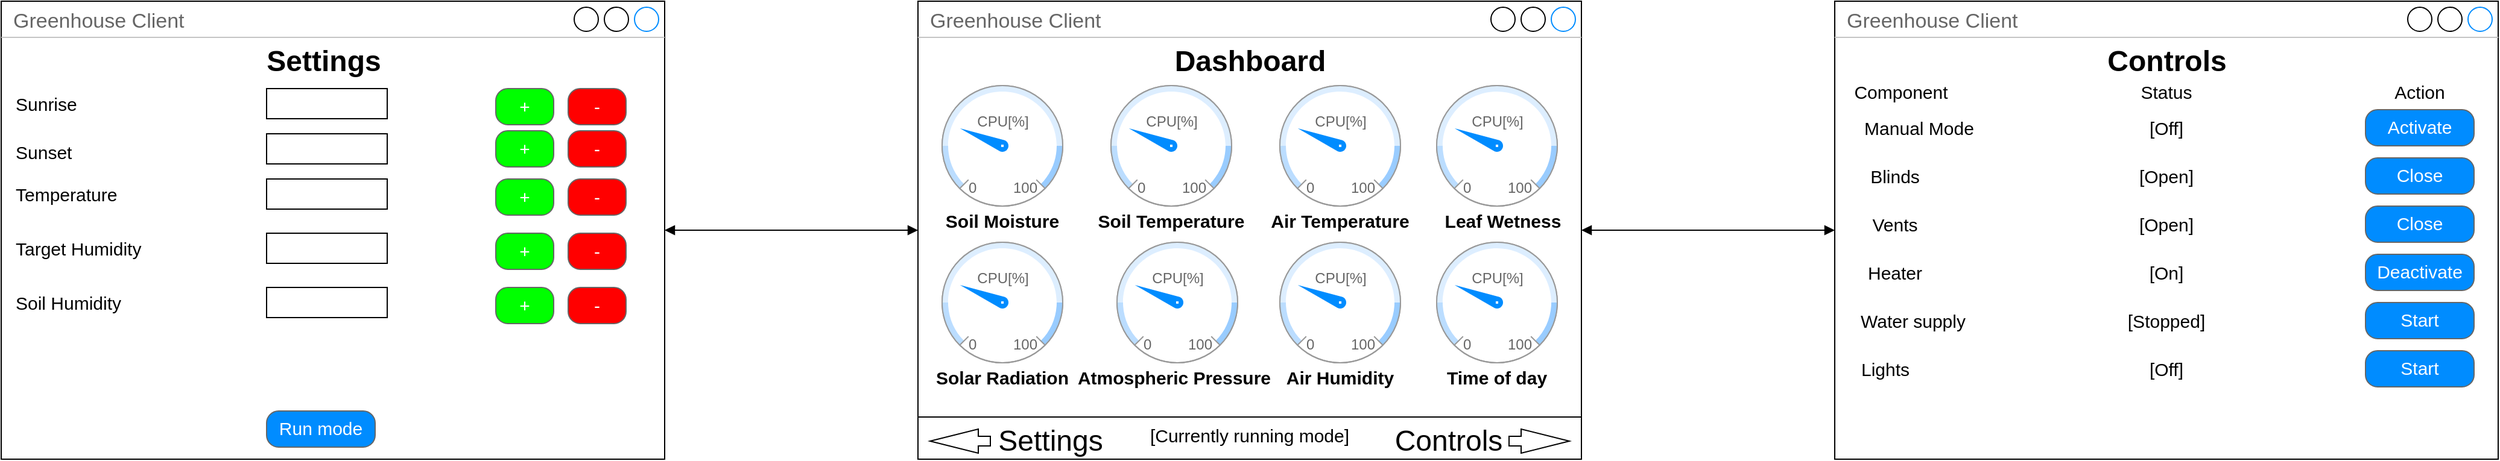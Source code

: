 <mxfile version="20.6.2" type="device"><diagram id="J1h0BPvIfsR-fgJ9nh50" name="Seite-1"><mxGraphModel dx="2249" dy="834" grid="1" gridSize="10" guides="1" tooltips="1" connect="1" arrows="1" fold="1" page="1" pageScale="1" pageWidth="827" pageHeight="1169" math="0" shadow="0"><root><mxCell id="0"/><mxCell id="1" parent="0"/><mxCell id="7LWMLKILFcbEr5QtE88V-1" value="Greenhouse Client" style="strokeWidth=1;shadow=0;dashed=0;align=center;html=1;shape=mxgraph.mockup.containers.window;align=left;verticalAlign=top;spacingLeft=8;strokeColor2=#008cff;strokeColor3=#c4c4c4;fontColor=#666666;mainText=;fontSize=17;labelBackgroundColor=none;sketch=0;" parent="1" vertex="1"><mxGeometry x="70" y="394" width="550" height="380" as="geometry"/></mxCell><mxCell id="7LWMLKILFcbEr5QtE88V-2" value="" style="verticalLabelPosition=bottom;shadow=0;dashed=0;align=center;html=1;verticalAlign=top;strokeWidth=1;shape=mxgraph.mockup.graphics.gauge;fillColor=#ffffff;strokeColor=#999999;gaugePos=25;scaleColors=#bbddff,#ddeeff,#99ccff;gaugeLabels=,,;needleColor=#008cff;sketch=0;" parent="1" vertex="1"><mxGeometry x="90" y="464" width="100" height="100" as="geometry"/></mxCell><mxCell id="7LWMLKILFcbEr5QtE88V-3" value="CPU[%]" style="strokeWidth=1;shadow=0;dashed=0;align=center;html=1;shape=mxgraph.mockup.graphics.anchor;fontColor=#666666;sketch=0;" parent="7LWMLKILFcbEr5QtE88V-2" vertex="1"><mxGeometry x="25" y="20" width="50" height="20" as="geometry"/></mxCell><mxCell id="7LWMLKILFcbEr5QtE88V-4" value="0" style="strokeWidth=1;shadow=0;dashed=0;align=center;html=1;shape=mxgraph.mockup.graphics.anchor;align=left;fontColor=#666666;sketch=0;" parent="7LWMLKILFcbEr5QtE88V-2" vertex="1"><mxGeometry x="20" y="75" width="50" height="20" as="geometry"/></mxCell><mxCell id="7LWMLKILFcbEr5QtE88V-5" value="100" style="strokeWidth=1;shadow=0;dashed=0;align=center;html=1;shape=mxgraph.mockup.graphics.anchor;align=right;fontColor=#666666;sketch=0;" parent="7LWMLKILFcbEr5QtE88V-2" vertex="1"><mxGeometry x="30" y="75" width="50" height="20" as="geometry"/></mxCell><mxCell id="7LWMLKILFcbEr5QtE88V-7" value="" style="html=1;shadow=0;dashed=0;align=center;verticalAlign=middle;shape=mxgraph.arrows2.arrow;dy=0.6;dx=40;notch=0;sketch=0;fontSize=24;" parent="1" vertex="1"><mxGeometry x="560" y="749" width="50" height="20" as="geometry"/></mxCell><mxCell id="7LWMLKILFcbEr5QtE88V-9" value="" style="html=1;shadow=0;dashed=0;align=center;verticalAlign=middle;shape=mxgraph.arrows2.arrow;dy=0.6;dx=40;flipH=1;notch=0;sketch=0;fontSize=24;" parent="1" vertex="1"><mxGeometry x="80" y="749" width="50" height="20" as="geometry"/></mxCell><mxCell id="7LWMLKILFcbEr5QtE88V-10" value="Controls" style="text;html=1;strokeColor=none;fillColor=none;align=center;verticalAlign=middle;whiteSpace=wrap;rounded=0;shadow=0;sketch=0;fontSize=24;" parent="1" vertex="1"><mxGeometry x="480" y="744" width="60" height="30" as="geometry"/></mxCell><mxCell id="7LWMLKILFcbEr5QtE88V-11" value="Settings" style="text;html=1;strokeColor=none;fillColor=none;align=center;verticalAlign=middle;whiteSpace=wrap;rounded=0;shadow=0;sketch=0;fontSize=24;" parent="1" vertex="1"><mxGeometry x="140" y="744" width="80" height="30" as="geometry"/></mxCell><mxCell id="7LWMLKILFcbEr5QtE88V-12" value="" style="verticalLabelPosition=bottom;shadow=0;dashed=0;align=center;html=1;verticalAlign=top;strokeWidth=1;shape=mxgraph.mockup.graphics.gauge;fillColor=#ffffff;strokeColor=#999999;gaugePos=25;scaleColors=#bbddff,#ddeeff,#99ccff;gaugeLabels=,,;needleColor=#008cff;sketch=0;" parent="1" vertex="1"><mxGeometry x="230" y="464" width="100" height="100" as="geometry"/></mxCell><mxCell id="7LWMLKILFcbEr5QtE88V-13" value="CPU[%]" style="strokeWidth=1;shadow=0;dashed=0;align=center;html=1;shape=mxgraph.mockup.graphics.anchor;fontColor=#666666;sketch=0;" parent="7LWMLKILFcbEr5QtE88V-12" vertex="1"><mxGeometry x="25" y="20" width="50" height="20" as="geometry"/></mxCell><mxCell id="7LWMLKILFcbEr5QtE88V-14" value="0" style="strokeWidth=1;shadow=0;dashed=0;align=center;html=1;shape=mxgraph.mockup.graphics.anchor;align=left;fontColor=#666666;sketch=0;" parent="7LWMLKILFcbEr5QtE88V-12" vertex="1"><mxGeometry x="20" y="75" width="50" height="20" as="geometry"/></mxCell><mxCell id="7LWMLKILFcbEr5QtE88V-15" value="100" style="strokeWidth=1;shadow=0;dashed=0;align=center;html=1;shape=mxgraph.mockup.graphics.anchor;align=right;fontColor=#666666;sketch=0;" parent="7LWMLKILFcbEr5QtE88V-12" vertex="1"><mxGeometry x="30" y="75" width="50" height="20" as="geometry"/></mxCell><mxCell id="7LWMLKILFcbEr5QtE88V-20" value="Dashboard" style="text;strokeColor=none;fillColor=none;html=1;fontSize=24;fontStyle=1;verticalAlign=middle;align=center;shadow=0;sketch=0;" parent="1" vertex="1"><mxGeometry x="270" y="424" width="150" height="40" as="geometry"/></mxCell><mxCell id="7LWMLKILFcbEr5QtE88V-21" value="" style="verticalLabelPosition=bottom;shadow=0;dashed=0;align=center;html=1;verticalAlign=top;strokeWidth=1;shape=mxgraph.mockup.graphics.gauge;fillColor=#ffffff;strokeColor=#999999;gaugePos=25;scaleColors=#bbddff,#ddeeff,#99ccff;gaugeLabels=,,;needleColor=#008cff;sketch=0;" parent="1" vertex="1"><mxGeometry x="370" y="464" width="100" height="100" as="geometry"/></mxCell><mxCell id="7LWMLKILFcbEr5QtE88V-22" value="CPU[%]" style="strokeWidth=1;shadow=0;dashed=0;align=center;html=1;shape=mxgraph.mockup.graphics.anchor;fontColor=#666666;sketch=0;" parent="7LWMLKILFcbEr5QtE88V-21" vertex="1"><mxGeometry x="25" y="20" width="50" height="20" as="geometry"/></mxCell><mxCell id="7LWMLKILFcbEr5QtE88V-23" value="0" style="strokeWidth=1;shadow=0;dashed=0;align=center;html=1;shape=mxgraph.mockup.graphics.anchor;align=left;fontColor=#666666;sketch=0;" parent="7LWMLKILFcbEr5QtE88V-21" vertex="1"><mxGeometry x="20" y="75" width="50" height="20" as="geometry"/></mxCell><mxCell id="7LWMLKILFcbEr5QtE88V-24" value="100" style="strokeWidth=1;shadow=0;dashed=0;align=center;html=1;shape=mxgraph.mockup.graphics.anchor;align=right;fontColor=#666666;sketch=0;" parent="7LWMLKILFcbEr5QtE88V-21" vertex="1"><mxGeometry x="30" y="75" width="50" height="20" as="geometry"/></mxCell><mxCell id="7LWMLKILFcbEr5QtE88V-25" value="" style="verticalLabelPosition=bottom;shadow=0;dashed=0;align=center;html=1;verticalAlign=top;strokeWidth=1;shape=mxgraph.mockup.graphics.gauge;fillColor=#ffffff;strokeColor=#999999;gaugePos=25;scaleColors=#bbddff,#ddeeff,#99ccff;gaugeLabels=,,;needleColor=#008cff;sketch=0;" parent="1" vertex="1"><mxGeometry x="500" y="464" width="100" height="100" as="geometry"/></mxCell><mxCell id="7LWMLKILFcbEr5QtE88V-26" value="CPU[%]" style="strokeWidth=1;shadow=0;dashed=0;align=center;html=1;shape=mxgraph.mockup.graphics.anchor;fontColor=#666666;sketch=0;" parent="7LWMLKILFcbEr5QtE88V-25" vertex="1"><mxGeometry x="25" y="20" width="50" height="20" as="geometry"/></mxCell><mxCell id="7LWMLKILFcbEr5QtE88V-27" value="0" style="strokeWidth=1;shadow=0;dashed=0;align=center;html=1;shape=mxgraph.mockup.graphics.anchor;align=left;fontColor=#666666;sketch=0;" parent="7LWMLKILFcbEr5QtE88V-25" vertex="1"><mxGeometry x="20" y="75" width="50" height="20" as="geometry"/></mxCell><mxCell id="7LWMLKILFcbEr5QtE88V-28" value="100" style="strokeWidth=1;shadow=0;dashed=0;align=center;html=1;shape=mxgraph.mockup.graphics.anchor;align=right;fontColor=#666666;sketch=0;" parent="7LWMLKILFcbEr5QtE88V-25" vertex="1"><mxGeometry x="30" y="75" width="50" height="20" as="geometry"/></mxCell><mxCell id="7LWMLKILFcbEr5QtE88V-29" value="" style="verticalLabelPosition=bottom;shadow=0;dashed=0;align=center;html=1;verticalAlign=top;strokeWidth=1;shape=mxgraph.mockup.graphics.gauge;fillColor=#ffffff;strokeColor=#999999;gaugePos=25;scaleColors=#bbddff,#ddeeff,#99ccff;gaugeLabels=,,;needleColor=#008cff;sketch=0;" parent="1" vertex="1"><mxGeometry x="90" y="594" width="100" height="100" as="geometry"/></mxCell><mxCell id="7LWMLKILFcbEr5QtE88V-30" value="CPU[%]" style="strokeWidth=1;shadow=0;dashed=0;align=center;html=1;shape=mxgraph.mockup.graphics.anchor;fontColor=#666666;sketch=0;" parent="7LWMLKILFcbEr5QtE88V-29" vertex="1"><mxGeometry x="25" y="20" width="50" height="20" as="geometry"/></mxCell><mxCell id="7LWMLKILFcbEr5QtE88V-31" value="0" style="strokeWidth=1;shadow=0;dashed=0;align=center;html=1;shape=mxgraph.mockup.graphics.anchor;align=left;fontColor=#666666;sketch=0;" parent="7LWMLKILFcbEr5QtE88V-29" vertex="1"><mxGeometry x="20" y="75" width="50" height="20" as="geometry"/></mxCell><mxCell id="7LWMLKILFcbEr5QtE88V-32" value="100" style="strokeWidth=1;shadow=0;dashed=0;align=center;html=1;shape=mxgraph.mockup.graphics.anchor;align=right;fontColor=#666666;sketch=0;" parent="7LWMLKILFcbEr5QtE88V-29" vertex="1"><mxGeometry x="30" y="75" width="50" height="20" as="geometry"/></mxCell><mxCell id="7LWMLKILFcbEr5QtE88V-33" value="" style="verticalLabelPosition=bottom;shadow=0;dashed=0;align=center;html=1;verticalAlign=top;strokeWidth=1;shape=mxgraph.mockup.graphics.gauge;fillColor=#ffffff;strokeColor=#999999;gaugePos=25;scaleColors=#bbddff,#ddeeff,#99ccff;gaugeLabels=,,;needleColor=#008cff;sketch=0;" parent="1" vertex="1"><mxGeometry x="235" y="594" width="100" height="100" as="geometry"/></mxCell><mxCell id="7LWMLKILFcbEr5QtE88V-34" value="CPU[%]" style="strokeWidth=1;shadow=0;dashed=0;align=center;html=1;shape=mxgraph.mockup.graphics.anchor;fontColor=#666666;sketch=0;" parent="7LWMLKILFcbEr5QtE88V-33" vertex="1"><mxGeometry x="25" y="20" width="50" height="20" as="geometry"/></mxCell><mxCell id="7LWMLKILFcbEr5QtE88V-35" value="0" style="strokeWidth=1;shadow=0;dashed=0;align=center;html=1;shape=mxgraph.mockup.graphics.anchor;align=left;fontColor=#666666;sketch=0;" parent="7LWMLKILFcbEr5QtE88V-33" vertex="1"><mxGeometry x="20" y="75" width="50" height="20" as="geometry"/></mxCell><mxCell id="7LWMLKILFcbEr5QtE88V-36" value="100" style="strokeWidth=1;shadow=0;dashed=0;align=center;html=1;shape=mxgraph.mockup.graphics.anchor;align=right;fontColor=#666666;sketch=0;" parent="7LWMLKILFcbEr5QtE88V-33" vertex="1"><mxGeometry x="30" y="75" width="50" height="20" as="geometry"/></mxCell><mxCell id="7LWMLKILFcbEr5QtE88V-41" value="" style="verticalLabelPosition=bottom;shadow=0;dashed=0;align=center;html=1;verticalAlign=top;strokeWidth=1;shape=mxgraph.mockup.graphics.gauge;fillColor=#ffffff;strokeColor=#999999;gaugePos=25;scaleColors=#bbddff,#ddeeff,#99ccff;gaugeLabels=,,;needleColor=#008cff;sketch=0;" parent="1" vertex="1"><mxGeometry x="370" y="594" width="100" height="100" as="geometry"/></mxCell><mxCell id="7LWMLKILFcbEr5QtE88V-42" value="CPU[%]" style="strokeWidth=1;shadow=0;dashed=0;align=center;html=1;shape=mxgraph.mockup.graphics.anchor;fontColor=#666666;sketch=0;" parent="7LWMLKILFcbEr5QtE88V-41" vertex="1"><mxGeometry x="25" y="20" width="50" height="20" as="geometry"/></mxCell><mxCell id="7LWMLKILFcbEr5QtE88V-43" value="0" style="strokeWidth=1;shadow=0;dashed=0;align=center;html=1;shape=mxgraph.mockup.graphics.anchor;align=left;fontColor=#666666;sketch=0;" parent="7LWMLKILFcbEr5QtE88V-41" vertex="1"><mxGeometry x="20" y="75" width="50" height="20" as="geometry"/></mxCell><mxCell id="7LWMLKILFcbEr5QtE88V-44" value="100" style="strokeWidth=1;shadow=0;dashed=0;align=center;html=1;shape=mxgraph.mockup.graphics.anchor;align=right;fontColor=#666666;sketch=0;" parent="7LWMLKILFcbEr5QtE88V-41" vertex="1"><mxGeometry x="30" y="75" width="50" height="20" as="geometry"/></mxCell><mxCell id="7LWMLKILFcbEr5QtE88V-46" value="" style="line;strokeWidth=1;html=1;shadow=0;sketch=0;fontSize=24;" parent="1" vertex="1"><mxGeometry x="70" y="734" width="550" height="10" as="geometry"/></mxCell><mxCell id="7LWMLKILFcbEr5QtE88V-47" value="&lt;font style=&quot;&quot;&gt;&lt;font style=&quot;font-size: 15px;&quot;&gt;&lt;b&gt;Soil Moisture&lt;/b&gt;&lt;/font&gt;&lt;br&gt;&lt;/font&gt;" style="text;html=1;strokeColor=none;fillColor=none;align=center;verticalAlign=middle;whiteSpace=wrap;rounded=0;shadow=0;sketch=0;strokeWidth=1;fontSize=24;" parent="1" vertex="1"><mxGeometry x="80" y="564" width="120" height="20" as="geometry"/></mxCell><mxCell id="7LWMLKILFcbEr5QtE88V-48" value="&lt;font style=&quot;font-size: 15px;&quot;&gt;&lt;b&gt;Soil Temperature&lt;/b&gt;&lt;/font&gt;" style="text;html=1;strokeColor=none;fillColor=none;align=center;verticalAlign=middle;whiteSpace=wrap;rounded=0;shadow=0;sketch=0;strokeWidth=1;fontSize=24;" parent="1" vertex="1"><mxGeometry x="195" y="564" width="170" height="20" as="geometry"/></mxCell><mxCell id="7LWMLKILFcbEr5QtE88V-49" value="&lt;font style=&quot;font-size: 15px;&quot;&gt;&lt;b&gt;Air Temperature&lt;/b&gt;&lt;/font&gt;" style="text;html=1;strokeColor=none;fillColor=none;align=center;verticalAlign=middle;whiteSpace=wrap;rounded=0;shadow=0;sketch=0;strokeWidth=1;fontSize=24;" parent="1" vertex="1"><mxGeometry x="345" y="564" width="150" height="20" as="geometry"/></mxCell><mxCell id="7LWMLKILFcbEr5QtE88V-50" value="&lt;font style=&quot;font-size: 15px;&quot;&gt;&lt;b&gt;Leaf Wetness&lt;/b&gt;&lt;/font&gt;" style="text;html=1;strokeColor=none;fillColor=none;align=center;verticalAlign=middle;whiteSpace=wrap;rounded=0;shadow=0;sketch=0;strokeWidth=1;fontSize=24;" parent="1" vertex="1"><mxGeometry x="490" y="564" width="130" height="20" as="geometry"/></mxCell><mxCell id="7LWMLKILFcbEr5QtE88V-51" value="&lt;font style=&quot;font-size: 15px;&quot;&gt;&lt;b&gt;Solar Radiation&lt;/b&gt;&lt;/font&gt;" style="text;html=1;strokeColor=none;fillColor=none;align=center;verticalAlign=middle;whiteSpace=wrap;rounded=0;shadow=0;sketch=0;strokeWidth=1;fontSize=24;" parent="1" vertex="1"><mxGeometry x="70" y="694" width="140" height="20" as="geometry"/></mxCell><mxCell id="7LWMLKILFcbEr5QtE88V-52" value="&lt;font style=&quot;font-size: 15px;&quot;&gt;&lt;b&gt;Atmospheric Pressure&lt;/b&gt;&lt;/font&gt;" style="text;html=1;strokeColor=none;fillColor=none;align=center;verticalAlign=middle;whiteSpace=wrap;rounded=0;shadow=0;sketch=0;strokeWidth=1;fontSize=24;" parent="1" vertex="1"><mxGeometry x="200" y="694" width="165" height="20" as="geometry"/></mxCell><mxCell id="7LWMLKILFcbEr5QtE88V-54" value="&lt;font style=&quot;font-size: 15px;&quot;&gt;&lt;b&gt;Air Humidity&lt;/b&gt;&lt;/font&gt;" style="text;html=1;strokeColor=none;fillColor=none;align=center;verticalAlign=middle;whiteSpace=wrap;rounded=0;shadow=0;sketch=0;strokeWidth=1;fontSize=24;" parent="1" vertex="1"><mxGeometry x="370" y="694" width="100" height="20" as="geometry"/></mxCell><mxCell id="mI2rJCHkb3F15YdNwwUu-1" value="Greenhouse Client" style="strokeWidth=1;shadow=0;dashed=0;align=center;html=1;shape=mxgraph.mockup.containers.window;align=left;verticalAlign=top;spacingLeft=8;strokeColor2=#008cff;strokeColor3=#c4c4c4;fontColor=#666666;mainText=;fontSize=17;labelBackgroundColor=none;sketch=0;" vertex="1" parent="1"><mxGeometry x="830" y="394" width="550" height="380" as="geometry"/></mxCell><mxCell id="mI2rJCHkb3F15YdNwwUu-4" value="" style="endArrow=block;startArrow=block;endFill=1;startFill=1;html=1;rounded=0;fontSize=15;" edge="1" parent="1" source="7LWMLKILFcbEr5QtE88V-1" target="mI2rJCHkb3F15YdNwwUu-1"><mxGeometry width="160" relative="1" as="geometry"><mxPoint x="910" y="674" as="sourcePoint"/><mxPoint x="1070" y="674" as="targetPoint"/></mxGeometry></mxCell><mxCell id="mI2rJCHkb3F15YdNwwUu-5" value="Controls" style="text;strokeColor=none;fillColor=none;html=1;fontSize=24;fontStyle=1;verticalAlign=middle;align=center;shadow=0;sketch=0;" vertex="1" parent="1"><mxGeometry x="1030" y="424" width="150" height="40" as="geometry"/></mxCell><mxCell id="mI2rJCHkb3F15YdNwwUu-6" value="Blinds" style="text;html=1;strokeColor=none;fillColor=none;align=center;verticalAlign=middle;whiteSpace=wrap;rounded=0;fontSize=15;" vertex="1" parent="1"><mxGeometry x="850" y="524" width="60" height="30" as="geometry"/></mxCell><mxCell id="mI2rJCHkb3F15YdNwwUu-7" value="[Open&lt;span style=&quot;color: rgba(0, 0, 0, 0); font-family: monospace; font-size: 0px; text-align: start;&quot;&gt;%3CmxGraphModel%3E%3Croot%3E%3CmxCell%20id%3D%220%22%2F%3E%3CmxCell%20id%3D%221%22%20parent%3D%220%22%2F%3E%3CmxCell%20id%3D%222%22%20value%3D%22Blinds%22%20style%3D%22text%3Bhtml%3D1%3BstrokeColor%3Dnone%3BfillColor%3Dnone%3Balign%3Dcenter%3BverticalAlign%3Dmiddle%3BwhiteSpace%3Dwrap%3Brounded%3D0%3BfontSize%3D15%3B%22%20vertex%3D%221%22%20parent%3D%221%22%3E%3CmxGeometry%20x%3D%22900%22%20y%3D%2270%22%20width%3D%2260%22%20height%3D%2230%22%20as%3D%22geometry%22%2F%3E%3C%2FmxCell%3E%3C%2Froot%3E%3C%2FmxGraphModel%3E&lt;/span&gt;]" style="text;html=1;strokeColor=none;fillColor=none;align=center;verticalAlign=middle;whiteSpace=wrap;rounded=0;fontSize=15;" vertex="1" parent="1"><mxGeometry x="1075" y="524" width="60" height="30" as="geometry"/></mxCell><mxCell id="mI2rJCHkb3F15YdNwwUu-9" value="&lt;font style=&quot;font-size: 15px; font-weight: normal;&quot;&gt;Close&lt;/font&gt;" style="strokeWidth=1;shadow=0;dashed=0;align=center;html=1;shape=mxgraph.mockup.buttons.button;strokeColor=#666666;fontColor=#ffffff;mainText=;buttonStyle=round;fontSize=17;fontStyle=1;fillColor=#008cff;whiteSpace=wrap;" vertex="1" parent="1"><mxGeometry x="1270" y="524" width="90" height="30" as="geometry"/></mxCell><mxCell id="mI2rJCHkb3F15YdNwwUu-10" value="Component" style="text;html=1;strokeColor=none;fillColor=none;align=center;verticalAlign=middle;whiteSpace=wrap;rounded=0;fontSize=15;" vertex="1" parent="1"><mxGeometry x="850" y="459" width="70" height="20" as="geometry"/></mxCell><mxCell id="mI2rJCHkb3F15YdNwwUu-11" value="Status" style="text;html=1;strokeColor=none;fillColor=none;align=center;verticalAlign=middle;whiteSpace=wrap;rounded=0;fontSize=15;" vertex="1" parent="1"><mxGeometry x="1075" y="459" width="60" height="20" as="geometry"/></mxCell><mxCell id="mI2rJCHkb3F15YdNwwUu-12" value="Action" style="text;html=1;strokeColor=none;fillColor=none;align=center;verticalAlign=middle;whiteSpace=wrap;rounded=0;fontSize=15;" vertex="1" parent="1"><mxGeometry x="1285" y="459" width="60" height="20" as="geometry"/></mxCell><mxCell id="mI2rJCHkb3F15YdNwwUu-13" value="Vents" style="text;html=1;strokeColor=none;fillColor=none;align=center;verticalAlign=middle;whiteSpace=wrap;rounded=0;fontSize=15;" vertex="1" parent="1"><mxGeometry x="850" y="564" width="60" height="30" as="geometry"/></mxCell><mxCell id="mI2rJCHkb3F15YdNwwUu-14" value="[Open&lt;span style=&quot;color: rgba(0, 0, 0, 0); font-family: monospace; font-size: 0px; text-align: start;&quot;&gt;%3CmxGraphModel%3E%3Croot%3E%3CmxCell%20id%3D%220%22%2F%3E%3CmxCell%20id%3D%221%22%20parent%3D%220%22%2F%3E%3CmxCell%20id%3D%222%22%20value%3D%22Blinds%22%20style%3D%22text%3Bhtml%3D1%3BstrokeColor%3Dnone%3BfillColor%3Dnone%3Balign%3Dcenter%3BverticalAlign%3Dmiddle%3BwhiteSpace%3Dwrap%3Brounded%3D0%3BfontSize%3D15%3B%22%20vertex%3D%221%22%20parent%3D%221%22%3E%3CmxGeometry%20x%3D%22900%22%20y%3D%2270%22%20width%3D%2260%22%20height%3D%2230%22%20as%3D%22geometry%22%2F%3E%3C%2FmxCell%3E%3C%2Froot%3E%3C%2FmxGraphModel%3E&lt;/span&gt;]" style="text;html=1;strokeColor=none;fillColor=none;align=center;verticalAlign=middle;whiteSpace=wrap;rounded=0;fontSize=15;" vertex="1" parent="1"><mxGeometry x="1075" y="564" width="60" height="30" as="geometry"/></mxCell><mxCell id="mI2rJCHkb3F15YdNwwUu-15" value="&lt;font style=&quot;font-size: 15px; font-weight: normal;&quot;&gt;Close&lt;/font&gt;" style="strokeWidth=1;shadow=0;dashed=0;align=center;html=1;shape=mxgraph.mockup.buttons.button;strokeColor=#666666;fontColor=#ffffff;mainText=;buttonStyle=round;fontSize=17;fontStyle=1;fillColor=#008cff;whiteSpace=wrap;" vertex="1" parent="1"><mxGeometry x="1270" y="564" width="90" height="30" as="geometry"/></mxCell><mxCell id="mI2rJCHkb3F15YdNwwUu-16" value="Manual Mode" style="text;html=1;strokeColor=none;fillColor=none;align=center;verticalAlign=middle;whiteSpace=wrap;rounded=0;fontSize=15;" vertex="1" parent="1"><mxGeometry x="850" y="484" width="100" height="30" as="geometry"/></mxCell><mxCell id="mI2rJCHkb3F15YdNwwUu-17" value="[Off]" style="text;html=1;strokeColor=none;fillColor=none;align=center;verticalAlign=middle;whiteSpace=wrap;rounded=0;fontSize=15;" vertex="1" parent="1"><mxGeometry x="1075" y="484" width="60" height="30" as="geometry"/></mxCell><mxCell id="mI2rJCHkb3F15YdNwwUu-18" value="&lt;font style=&quot;font-size: 15px; font-weight: normal;&quot;&gt;Activate&lt;/font&gt;" style="strokeWidth=1;shadow=0;dashed=0;align=center;html=1;shape=mxgraph.mockup.buttons.button;strokeColor=#666666;fontColor=#ffffff;mainText=;buttonStyle=round;fontSize=17;fontStyle=1;fillColor=#008cff;whiteSpace=wrap;" vertex="1" parent="1"><mxGeometry x="1270" y="484" width="90" height="30" as="geometry"/></mxCell><mxCell id="mI2rJCHkb3F15YdNwwUu-19" value="Heater" style="text;html=1;strokeColor=none;fillColor=none;align=center;verticalAlign=middle;whiteSpace=wrap;rounded=0;fontSize=15;" vertex="1" parent="1"><mxGeometry x="850" y="604" width="60" height="30" as="geometry"/></mxCell><mxCell id="mI2rJCHkb3F15YdNwwUu-20" value="[On]" style="text;html=1;strokeColor=none;fillColor=none;align=center;verticalAlign=middle;whiteSpace=wrap;rounded=0;fontSize=15;" vertex="1" parent="1"><mxGeometry x="1075" y="604" width="60" height="30" as="geometry"/></mxCell><mxCell id="mI2rJCHkb3F15YdNwwUu-21" value="&lt;font style=&quot;font-size: 15px; font-weight: normal;&quot;&gt;Deactivate&lt;/font&gt;" style="strokeWidth=1;shadow=0;dashed=0;align=center;html=1;shape=mxgraph.mockup.buttons.button;strokeColor=#666666;fontColor=#ffffff;mainText=;buttonStyle=round;fontSize=17;fontStyle=1;fillColor=#008cff;whiteSpace=wrap;" vertex="1" parent="1"><mxGeometry x="1270" y="604" width="90" height="30" as="geometry"/></mxCell><mxCell id="mI2rJCHkb3F15YdNwwUu-22" value="Water supply" style="text;html=1;strokeColor=none;fillColor=none;align=center;verticalAlign=middle;whiteSpace=wrap;rounded=0;fontSize=15;" vertex="1" parent="1"><mxGeometry x="850" y="644" width="90" height="30" as="geometry"/></mxCell><mxCell id="mI2rJCHkb3F15YdNwwUu-23" value="[Stopped]" style="text;html=1;strokeColor=none;fillColor=none;align=center;verticalAlign=middle;whiteSpace=wrap;rounded=0;fontSize=15;" vertex="1" parent="1"><mxGeometry x="1075" y="644" width="60" height="30" as="geometry"/></mxCell><mxCell id="mI2rJCHkb3F15YdNwwUu-24" value="&lt;font style=&quot;font-size: 15px; font-weight: normal;&quot;&gt;Start&lt;/font&gt;" style="strokeWidth=1;shadow=0;dashed=0;align=center;html=1;shape=mxgraph.mockup.buttons.button;strokeColor=#666666;fontColor=#ffffff;mainText=;buttonStyle=round;fontSize=17;fontStyle=1;fillColor=#008cff;whiteSpace=wrap;" vertex="1" parent="1"><mxGeometry x="1270" y="644" width="90" height="30" as="geometry"/></mxCell><mxCell id="mI2rJCHkb3F15YdNwwUu-25" value="Greenhouse Client" style="strokeWidth=1;shadow=0;dashed=0;align=center;html=1;shape=mxgraph.mockup.containers.window;align=left;verticalAlign=top;spacingLeft=8;strokeColor2=#008cff;strokeColor3=#c4c4c4;fontColor=#666666;mainText=;fontSize=17;labelBackgroundColor=none;sketch=0;" vertex="1" parent="1"><mxGeometry x="-690" y="394" width="550" height="380" as="geometry"/></mxCell><mxCell id="mI2rJCHkb3F15YdNwwUu-26" value="" style="endArrow=block;startArrow=block;endFill=1;startFill=1;html=1;rounded=0;fontSize=15;" edge="1" parent="1"><mxGeometry width="160" relative="1" as="geometry"><mxPoint x="-140" y="584" as="sourcePoint"/><mxPoint x="70" y="584" as="targetPoint"/></mxGeometry></mxCell><mxCell id="mI2rJCHkb3F15YdNwwUu-27" value="Settings" style="text;strokeColor=none;fillColor=none;html=1;fontSize=24;fontStyle=1;verticalAlign=middle;align=center;shadow=0;sketch=0;" vertex="1" parent="1"><mxGeometry x="-498" y="424" width="150" height="40" as="geometry"/></mxCell><mxCell id="mI2rJCHkb3F15YdNwwUu-41" value="&lt;font style=&quot;font-size: 15px; font-weight: normal;&quot;&gt;Run mode&lt;/font&gt;" style="strokeWidth=1;shadow=0;dashed=0;align=center;html=1;shape=mxgraph.mockup.buttons.button;strokeColor=#666666;fontColor=#ffffff;mainText=;buttonStyle=round;fontSize=17;fontStyle=1;fillColor=#008cff;whiteSpace=wrap;" vertex="1" parent="1"><mxGeometry x="-470" y="734" width="90" height="30" as="geometry"/></mxCell><mxCell id="mI2rJCHkb3F15YdNwwUu-42" value="" style="verticalLabelPosition=bottom;shadow=0;dashed=0;align=center;html=1;verticalAlign=top;strokeWidth=1;shape=mxgraph.mockup.graphics.gauge;fillColor=#ffffff;strokeColor=#999999;gaugePos=25;scaleColors=#bbddff,#ddeeff,#99ccff;gaugeLabels=,,;needleColor=#008cff;sketch=0;" vertex="1" parent="1"><mxGeometry x="500" y="594" width="100" height="100" as="geometry"/></mxCell><mxCell id="mI2rJCHkb3F15YdNwwUu-43" value="CPU[%]" style="strokeWidth=1;shadow=0;dashed=0;align=center;html=1;shape=mxgraph.mockup.graphics.anchor;fontColor=#666666;sketch=0;" vertex="1" parent="mI2rJCHkb3F15YdNwwUu-42"><mxGeometry x="25" y="20" width="50" height="20" as="geometry"/></mxCell><mxCell id="mI2rJCHkb3F15YdNwwUu-44" value="0" style="strokeWidth=1;shadow=0;dashed=0;align=center;html=1;shape=mxgraph.mockup.graphics.anchor;align=left;fontColor=#666666;sketch=0;" vertex="1" parent="mI2rJCHkb3F15YdNwwUu-42"><mxGeometry x="20" y="75" width="50" height="20" as="geometry"/></mxCell><mxCell id="mI2rJCHkb3F15YdNwwUu-45" value="100" style="strokeWidth=1;shadow=0;dashed=0;align=center;html=1;shape=mxgraph.mockup.graphics.anchor;align=right;fontColor=#666666;sketch=0;" vertex="1" parent="mI2rJCHkb3F15YdNwwUu-42"><mxGeometry x="30" y="75" width="50" height="20" as="geometry"/></mxCell><mxCell id="mI2rJCHkb3F15YdNwwUu-46" value="&lt;font style=&quot;font-size: 15px;&quot;&gt;&lt;b&gt;Time of day&lt;/b&gt;&lt;/font&gt;" style="text;html=1;strokeColor=none;fillColor=none;align=center;verticalAlign=middle;whiteSpace=wrap;rounded=0;shadow=0;sketch=0;strokeWidth=1;fontSize=24;" vertex="1" parent="1"><mxGeometry x="500" y="694" width="100" height="20" as="geometry"/></mxCell><mxCell id="mI2rJCHkb3F15YdNwwUu-47" value="Sunrise" style="text;html=1;strokeColor=none;fillColor=none;align=left;verticalAlign=middle;whiteSpace=wrap;rounded=0;fontSize=15;" vertex="1" parent="1"><mxGeometry x="-680" y="464" width="100" height="30" as="geometry"/></mxCell><mxCell id="mI2rJCHkb3F15YdNwwUu-48" value="Sunset" style="text;html=1;strokeColor=none;fillColor=none;align=left;verticalAlign=middle;whiteSpace=wrap;rounded=0;fontSize=15;" vertex="1" parent="1"><mxGeometry x="-680" y="504" width="100" height="30" as="geometry"/></mxCell><mxCell id="mI2rJCHkb3F15YdNwwUu-49" value="Temperature" style="text;html=1;strokeColor=none;fillColor=none;align=left;verticalAlign=middle;whiteSpace=wrap;rounded=0;fontSize=15;" vertex="1" parent="1"><mxGeometry x="-680" y="539" width="100" height="30" as="geometry"/></mxCell><mxCell id="mI2rJCHkb3F15YdNwwUu-50" value="Target Humidity" style="text;html=1;strokeColor=none;fillColor=none;align=left;verticalAlign=middle;whiteSpace=wrap;rounded=0;fontSize=15;" vertex="1" parent="1"><mxGeometry x="-680" y="584" width="120" height="30" as="geometry"/></mxCell><mxCell id="mI2rJCHkb3F15YdNwwUu-51" value="" style="rounded=0;whiteSpace=wrap;html=1;fontSize=15;" vertex="1" parent="1"><mxGeometry x="-470" y="466.5" width="100" height="25" as="geometry"/></mxCell><mxCell id="mI2rJCHkb3F15YdNwwUu-52" value="" style="rounded=0;whiteSpace=wrap;html=1;fontSize=15;" vertex="1" parent="1"><mxGeometry x="-470" y="504" width="100" height="25" as="geometry"/></mxCell><mxCell id="mI2rJCHkb3F15YdNwwUu-53" value="Lights" style="text;html=1;strokeColor=none;fillColor=none;align=left;verticalAlign=middle;whiteSpace=wrap;rounded=0;fontSize=15;" vertex="1" parent="1"><mxGeometry x="850" y="684" width="90" height="30" as="geometry"/></mxCell><mxCell id="mI2rJCHkb3F15YdNwwUu-54" value="[Off]" style="text;html=1;strokeColor=none;fillColor=none;align=center;verticalAlign=middle;whiteSpace=wrap;rounded=0;fontSize=15;" vertex="1" parent="1"><mxGeometry x="1075" y="684" width="60" height="30" as="geometry"/></mxCell><mxCell id="mI2rJCHkb3F15YdNwwUu-55" value="&lt;font style=&quot;font-size: 15px; font-weight: normal;&quot;&gt;Start&lt;/font&gt;" style="strokeWidth=1;shadow=0;dashed=0;align=center;html=1;shape=mxgraph.mockup.buttons.button;strokeColor=#666666;fontColor=#ffffff;mainText=;buttonStyle=round;fontSize=17;fontStyle=1;fillColor=#008cff;whiteSpace=wrap;" vertex="1" parent="1"><mxGeometry x="1270" y="684" width="90" height="30" as="geometry"/></mxCell><mxCell id="mI2rJCHkb3F15YdNwwUu-56" value="" style="rounded=0;whiteSpace=wrap;html=1;fontSize=15;" vertex="1" parent="1"><mxGeometry x="-470" y="541.5" width="100" height="25" as="geometry"/></mxCell><mxCell id="mI2rJCHkb3F15YdNwwUu-57" value="" style="rounded=0;whiteSpace=wrap;html=1;fontSize=15;" vertex="1" parent="1"><mxGeometry x="-470" y="586.5" width="100" height="25" as="geometry"/></mxCell><mxCell id="mI2rJCHkb3F15YdNwwUu-58" value="Soil Humidity" style="text;html=1;strokeColor=none;fillColor=none;align=left;verticalAlign=middle;whiteSpace=wrap;rounded=0;fontSize=15;" vertex="1" parent="1"><mxGeometry x="-680" y="629" width="120" height="30" as="geometry"/></mxCell><mxCell id="mI2rJCHkb3F15YdNwwUu-59" value="" style="rounded=0;whiteSpace=wrap;html=1;fontSize=15;" vertex="1" parent="1"><mxGeometry x="-470" y="631.5" width="100" height="25" as="geometry"/></mxCell><mxCell id="mI2rJCHkb3F15YdNwwUu-60" value="[Currently running mode]" style="text;html=1;strokeColor=none;fillColor=none;align=center;verticalAlign=middle;whiteSpace=wrap;rounded=0;fontSize=15;" vertex="1" parent="1"><mxGeometry x="245" y="739" width="200" height="30" as="geometry"/></mxCell><mxCell id="mI2rJCHkb3F15YdNwwUu-61" value="&lt;font style=&quot;font-size: 15px; font-weight: normal;&quot;&gt;+&lt;/font&gt;" style="strokeWidth=1;shadow=0;dashed=0;align=center;html=1;shape=mxgraph.mockup.buttons.button;strokeColor=#666666;fontColor=#ffffff;mainText=;buttonStyle=round;fontSize=17;fontStyle=1;fillColor=#00FF00;whiteSpace=wrap;" vertex="1" parent="1"><mxGeometry x="-280" y="466.5" width="48" height="30" as="geometry"/></mxCell><mxCell id="mI2rJCHkb3F15YdNwwUu-62" value="&lt;font style=&quot;font-size: 15px; font-weight: normal;&quot;&gt;-&lt;/font&gt;" style="strokeWidth=1;shadow=0;dashed=0;align=center;html=1;shape=mxgraph.mockup.buttons.button;strokeColor=#666666;fontColor=#ffffff;mainText=;buttonStyle=round;fontSize=17;fontStyle=1;fillColor=#FF0000;whiteSpace=wrap;" vertex="1" parent="1"><mxGeometry x="-220" y="466.5" width="48" height="30" as="geometry"/></mxCell><mxCell id="mI2rJCHkb3F15YdNwwUu-63" value="&lt;font style=&quot;font-size: 15px; font-weight: normal;&quot;&gt;+&lt;/font&gt;" style="strokeWidth=1;shadow=0;dashed=0;align=center;html=1;shape=mxgraph.mockup.buttons.button;strokeColor=#666666;fontColor=#ffffff;mainText=;buttonStyle=round;fontSize=17;fontStyle=1;fillColor=#00FF00;whiteSpace=wrap;" vertex="1" parent="1"><mxGeometry x="-280" y="501.5" width="48" height="30" as="geometry"/></mxCell><mxCell id="mI2rJCHkb3F15YdNwwUu-64" value="&lt;font style=&quot;font-size: 15px; font-weight: normal;&quot;&gt;-&lt;/font&gt;" style="strokeWidth=1;shadow=0;dashed=0;align=center;html=1;shape=mxgraph.mockup.buttons.button;strokeColor=#666666;fontColor=#ffffff;mainText=;buttonStyle=round;fontSize=17;fontStyle=1;fillColor=#FF0000;whiteSpace=wrap;" vertex="1" parent="1"><mxGeometry x="-220" y="501.5" width="48" height="30" as="geometry"/></mxCell><mxCell id="mI2rJCHkb3F15YdNwwUu-65" value="&lt;font style=&quot;font-size: 15px; font-weight: normal;&quot;&gt;+&lt;/font&gt;" style="strokeWidth=1;shadow=0;dashed=0;align=center;html=1;shape=mxgraph.mockup.buttons.button;strokeColor=#666666;fontColor=#ffffff;mainText=;buttonStyle=round;fontSize=17;fontStyle=1;fillColor=#00FF00;whiteSpace=wrap;" vertex="1" parent="1"><mxGeometry x="-280" y="541.5" width="48" height="30" as="geometry"/></mxCell><mxCell id="mI2rJCHkb3F15YdNwwUu-66" value="&lt;font style=&quot;font-size: 15px; font-weight: normal;&quot;&gt;-&lt;/font&gt;" style="strokeWidth=1;shadow=0;dashed=0;align=center;html=1;shape=mxgraph.mockup.buttons.button;strokeColor=#666666;fontColor=#ffffff;mainText=;buttonStyle=round;fontSize=17;fontStyle=1;fillColor=#FF0000;whiteSpace=wrap;" vertex="1" parent="1"><mxGeometry x="-220" y="541.5" width="48" height="30" as="geometry"/></mxCell><mxCell id="mI2rJCHkb3F15YdNwwUu-67" value="&lt;font style=&quot;font-size: 15px; font-weight: normal;&quot;&gt;+&lt;/font&gt;" style="strokeWidth=1;shadow=0;dashed=0;align=center;html=1;shape=mxgraph.mockup.buttons.button;strokeColor=#666666;fontColor=#ffffff;mainText=;buttonStyle=round;fontSize=17;fontStyle=1;fillColor=#00FF00;whiteSpace=wrap;" vertex="1" parent="1"><mxGeometry x="-280" y="586.5" width="48" height="30" as="geometry"/></mxCell><mxCell id="mI2rJCHkb3F15YdNwwUu-68" value="&lt;font style=&quot;font-size: 15px; font-weight: normal;&quot;&gt;-&lt;/font&gt;" style="strokeWidth=1;shadow=0;dashed=0;align=center;html=1;shape=mxgraph.mockup.buttons.button;strokeColor=#666666;fontColor=#ffffff;mainText=;buttonStyle=round;fontSize=17;fontStyle=1;fillColor=#FF0000;whiteSpace=wrap;" vertex="1" parent="1"><mxGeometry x="-220" y="586.5" width="48" height="30" as="geometry"/></mxCell><mxCell id="mI2rJCHkb3F15YdNwwUu-69" value="&lt;font style=&quot;font-size: 15px; font-weight: normal;&quot;&gt;+&lt;/font&gt;" style="strokeWidth=1;shadow=0;dashed=0;align=center;html=1;shape=mxgraph.mockup.buttons.button;strokeColor=#666666;fontColor=#ffffff;mainText=;buttonStyle=round;fontSize=17;fontStyle=1;fillColor=#00FF00;whiteSpace=wrap;" vertex="1" parent="1"><mxGeometry x="-280" y="631.5" width="48" height="30" as="geometry"/></mxCell><mxCell id="mI2rJCHkb3F15YdNwwUu-70" value="&lt;font style=&quot;font-size: 15px; font-weight: normal;&quot;&gt;-&lt;/font&gt;" style="strokeWidth=1;shadow=0;dashed=0;align=center;html=1;shape=mxgraph.mockup.buttons.button;strokeColor=#666666;fontColor=#ffffff;mainText=;buttonStyle=round;fontSize=17;fontStyle=1;fillColor=#FF0000;whiteSpace=wrap;" vertex="1" parent="1"><mxGeometry x="-220" y="631.5" width="48" height="30" as="geometry"/></mxCell></root></mxGraphModel></diagram></mxfile>
